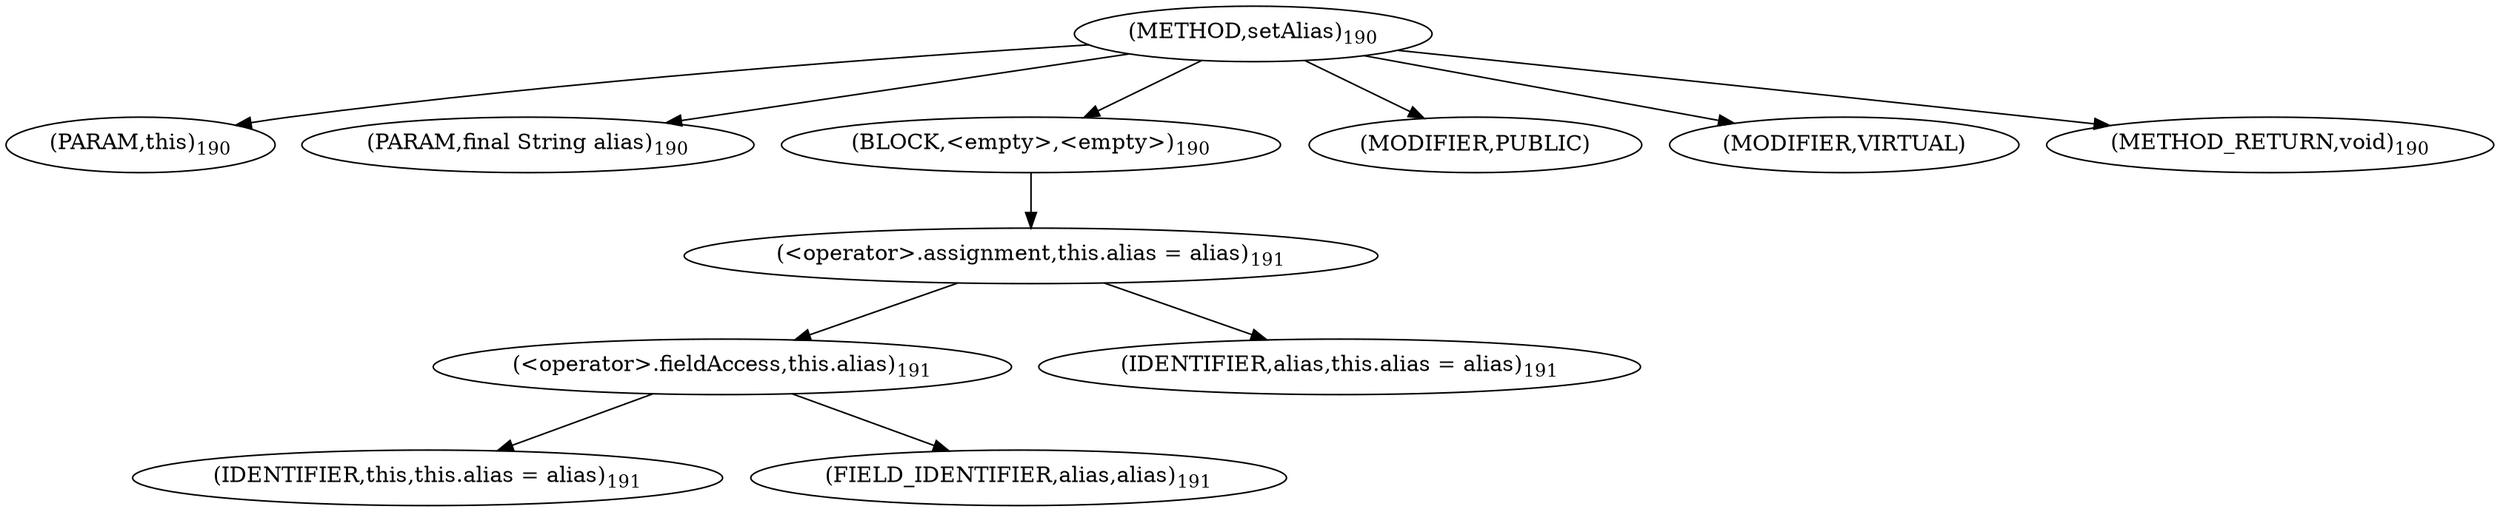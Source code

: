 digraph "setAlias" {  
"429" [label = <(METHOD,setAlias)<SUB>190</SUB>> ]
"52" [label = <(PARAM,this)<SUB>190</SUB>> ]
"430" [label = <(PARAM,final String alias)<SUB>190</SUB>> ]
"431" [label = <(BLOCK,&lt;empty&gt;,&lt;empty&gt;)<SUB>190</SUB>> ]
"432" [label = <(&lt;operator&gt;.assignment,this.alias = alias)<SUB>191</SUB>> ]
"433" [label = <(&lt;operator&gt;.fieldAccess,this.alias)<SUB>191</SUB>> ]
"51" [label = <(IDENTIFIER,this,this.alias = alias)<SUB>191</SUB>> ]
"434" [label = <(FIELD_IDENTIFIER,alias,alias)<SUB>191</SUB>> ]
"435" [label = <(IDENTIFIER,alias,this.alias = alias)<SUB>191</SUB>> ]
"436" [label = <(MODIFIER,PUBLIC)> ]
"437" [label = <(MODIFIER,VIRTUAL)> ]
"438" [label = <(METHOD_RETURN,void)<SUB>190</SUB>> ]
  "429" -> "52" 
  "429" -> "430" 
  "429" -> "431" 
  "429" -> "436" 
  "429" -> "437" 
  "429" -> "438" 
  "431" -> "432" 
  "432" -> "433" 
  "432" -> "435" 
  "433" -> "51" 
  "433" -> "434" 
}
